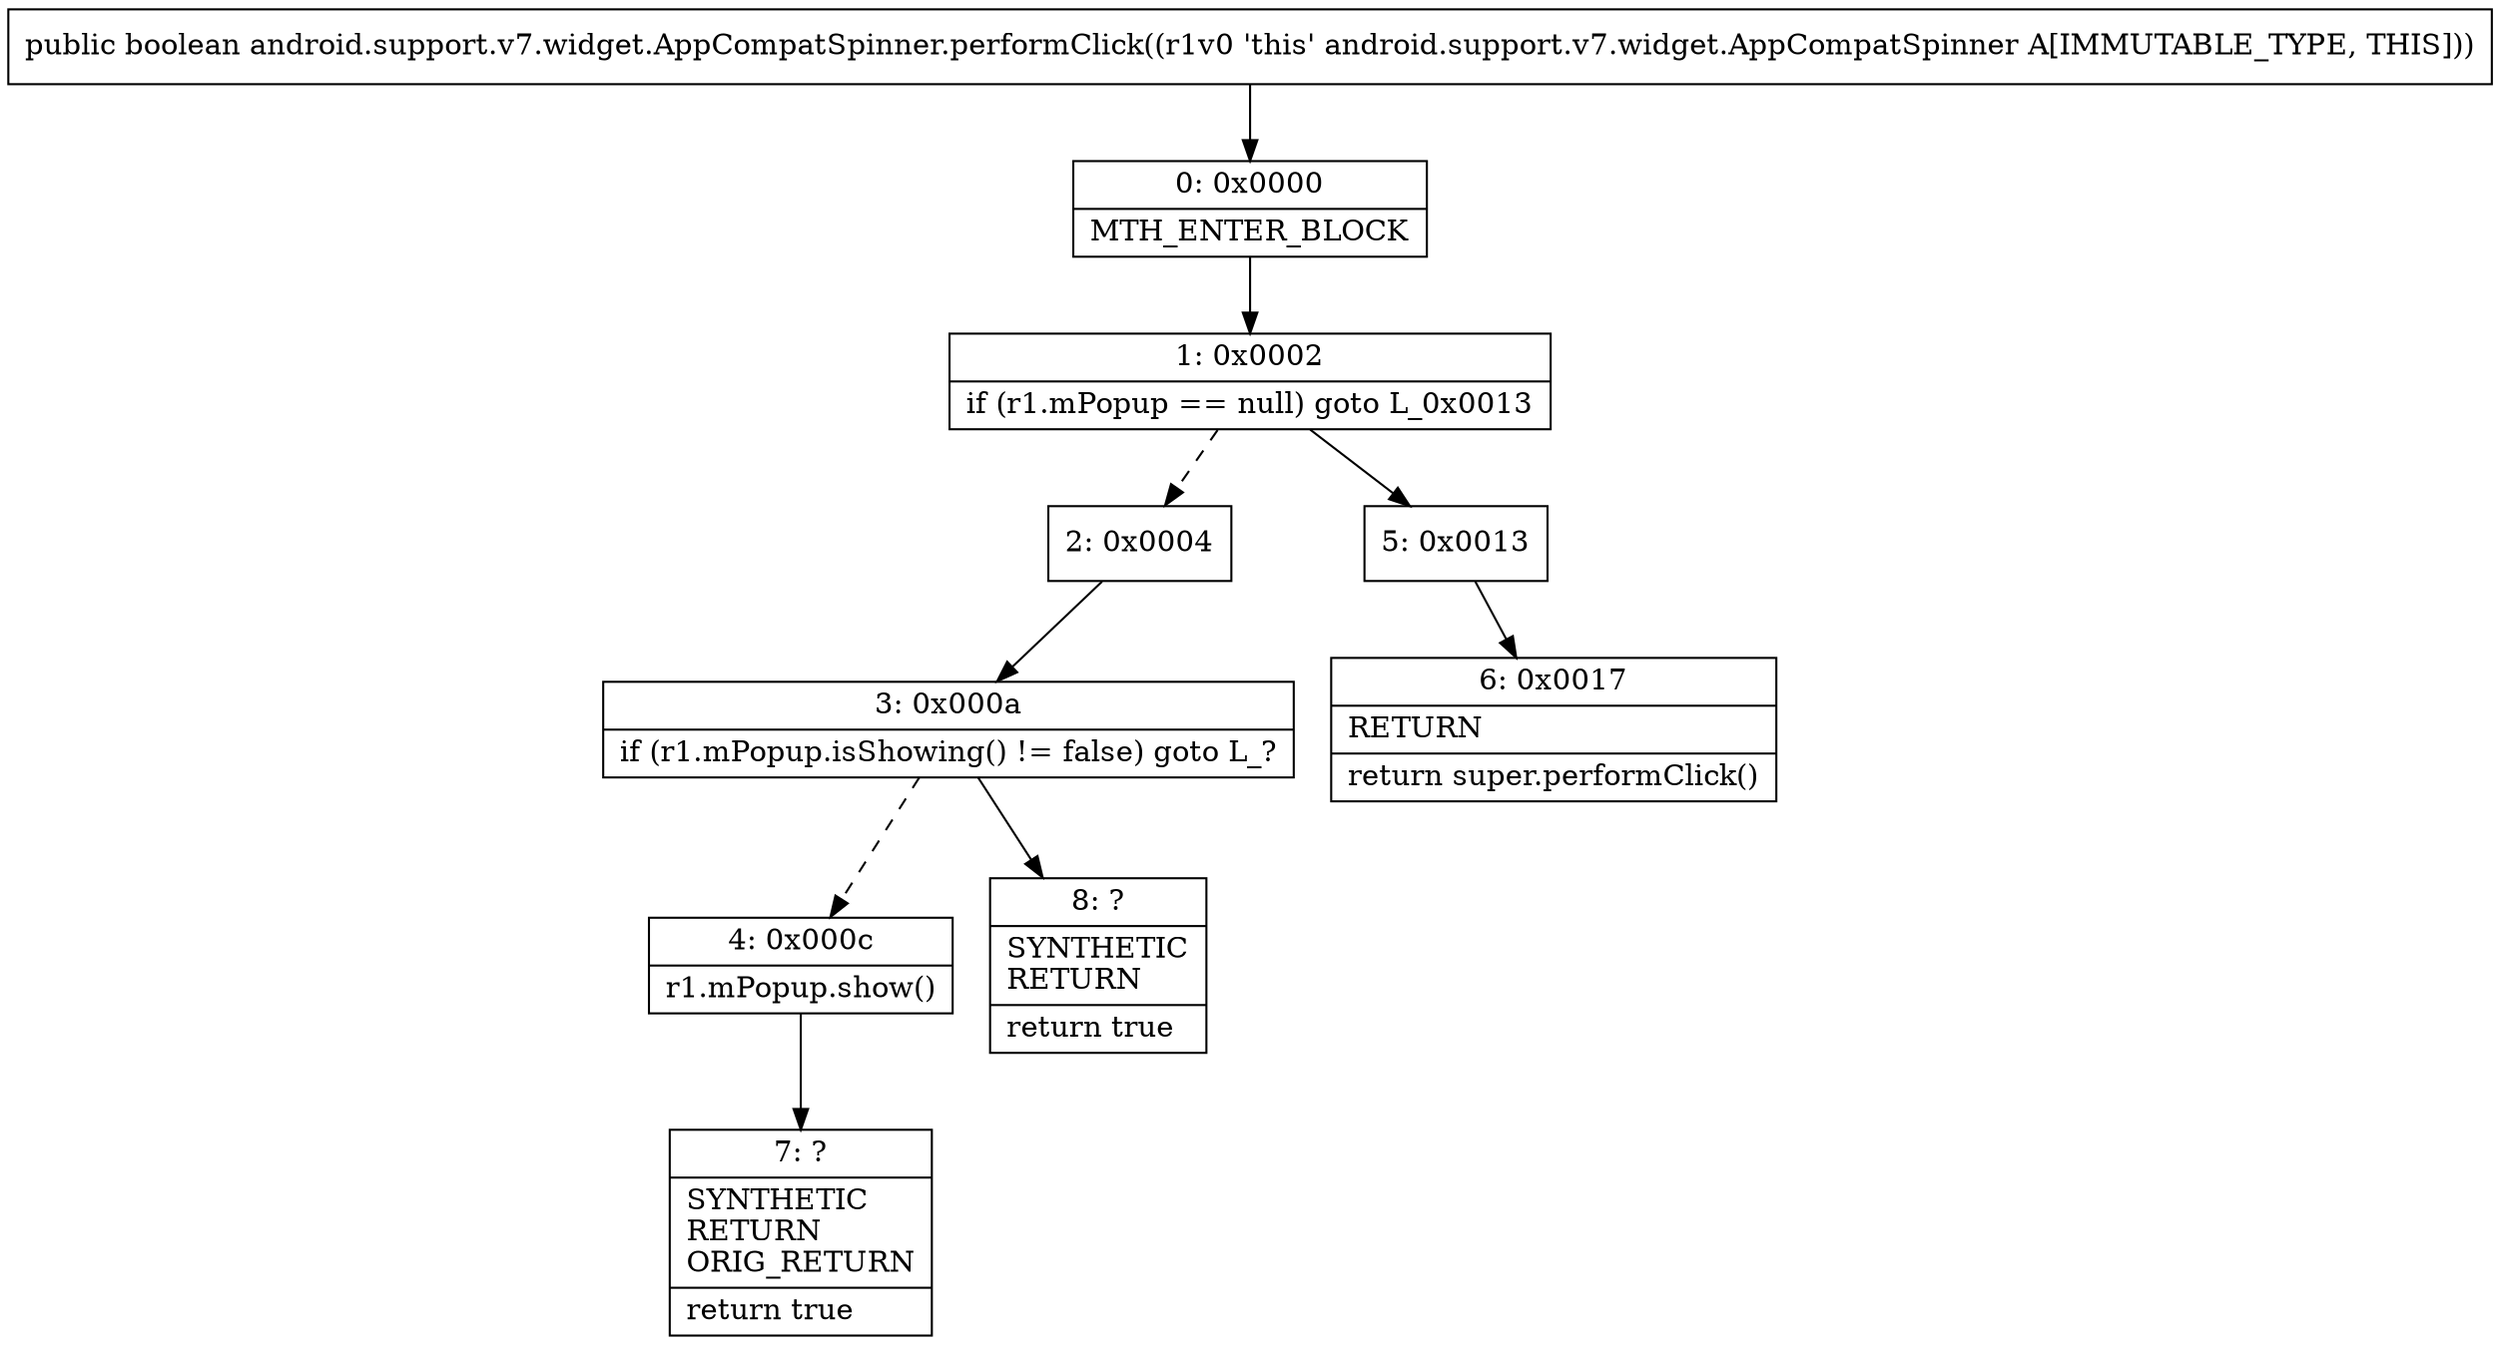 digraph "CFG forandroid.support.v7.widget.AppCompatSpinner.performClick()Z" {
Node_0 [shape=record,label="{0\:\ 0x0000|MTH_ENTER_BLOCK\l}"];
Node_1 [shape=record,label="{1\:\ 0x0002|if (r1.mPopup == null) goto L_0x0013\l}"];
Node_2 [shape=record,label="{2\:\ 0x0004}"];
Node_3 [shape=record,label="{3\:\ 0x000a|if (r1.mPopup.isShowing() != false) goto L_?\l}"];
Node_4 [shape=record,label="{4\:\ 0x000c|r1.mPopup.show()\l}"];
Node_5 [shape=record,label="{5\:\ 0x0013}"];
Node_6 [shape=record,label="{6\:\ 0x0017|RETURN\l|return super.performClick()\l}"];
Node_7 [shape=record,label="{7\:\ ?|SYNTHETIC\lRETURN\lORIG_RETURN\l|return true\l}"];
Node_8 [shape=record,label="{8\:\ ?|SYNTHETIC\lRETURN\l|return true\l}"];
MethodNode[shape=record,label="{public boolean android.support.v7.widget.AppCompatSpinner.performClick((r1v0 'this' android.support.v7.widget.AppCompatSpinner A[IMMUTABLE_TYPE, THIS])) }"];
MethodNode -> Node_0;
Node_0 -> Node_1;
Node_1 -> Node_2[style=dashed];
Node_1 -> Node_5;
Node_2 -> Node_3;
Node_3 -> Node_4[style=dashed];
Node_3 -> Node_8;
Node_4 -> Node_7;
Node_5 -> Node_6;
}

